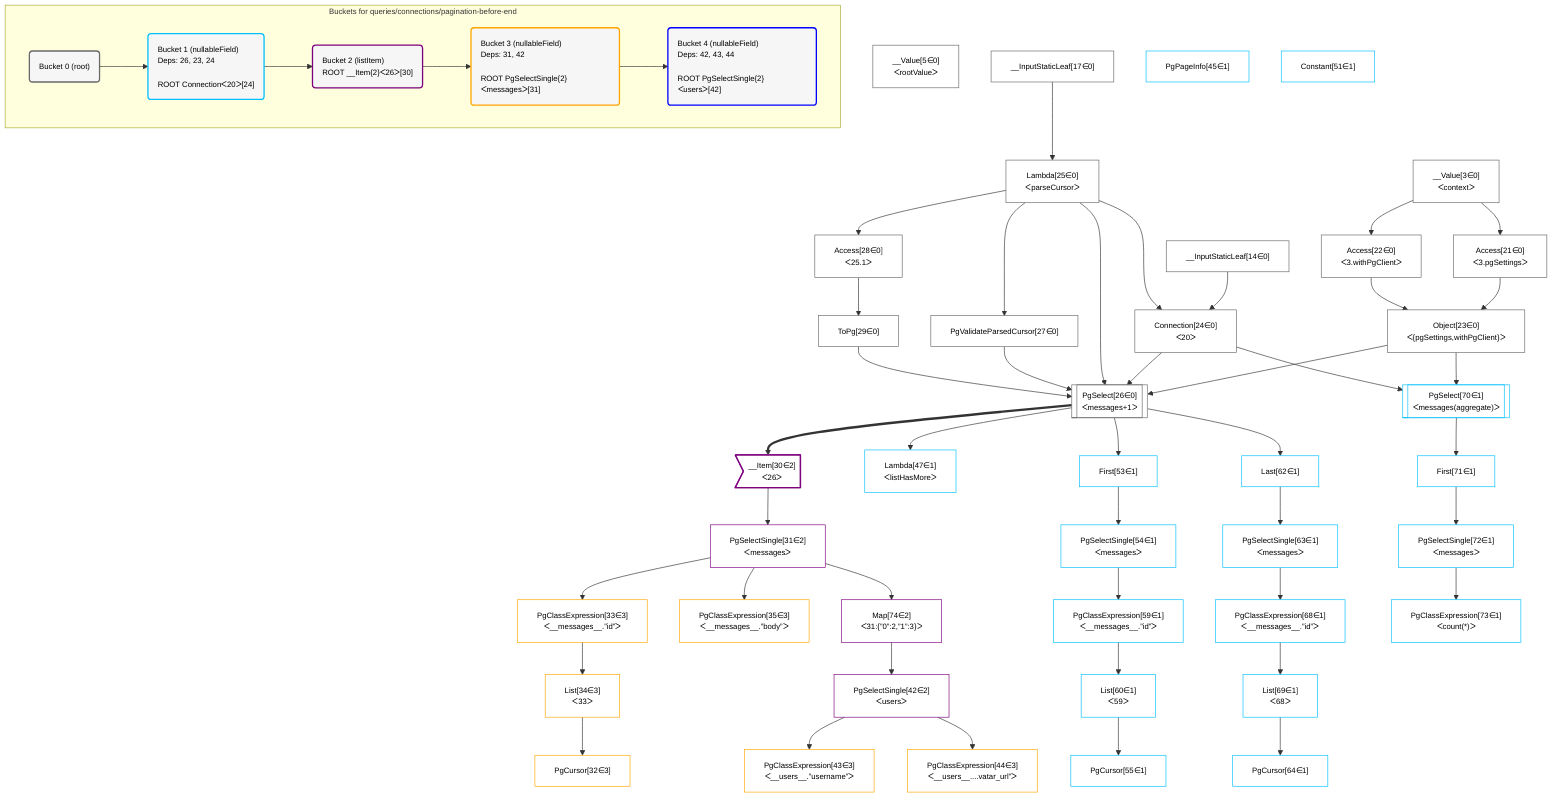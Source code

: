 %%{init: {'themeVariables': { 'fontSize': '12px'}}}%%
graph TD
    classDef path fill:#eee,stroke:#000,color:#000
    classDef plan fill:#fff,stroke-width:1px,color:#000
    classDef itemplan fill:#fff,stroke-width:2px,color:#000
    classDef sideeffectplan fill:#f00,stroke-width:2px,color:#000
    classDef bucket fill:#f6f6f6,color:#000,stroke-width:2px,text-align:left


    %% define steps
    __Value3["__Value[3∈0]<br />ᐸcontextᐳ"]:::plan
    __Value5["__Value[5∈0]<br />ᐸrootValueᐳ"]:::plan
    __InputStaticLeaf14["__InputStaticLeaf[14∈0]"]:::plan
    __InputStaticLeaf17["__InputStaticLeaf[17∈0]"]:::plan
    Access21["Access[21∈0]<br />ᐸ3.pgSettingsᐳ"]:::plan
    Access22["Access[22∈0]<br />ᐸ3.withPgClientᐳ"]:::plan
    Object23["Object[23∈0]<br />ᐸ{pgSettings,withPgClient}ᐳ"]:::plan
    Lambda25["Lambda[25∈0]<br />ᐸparseCursorᐳ"]:::plan
    Connection24["Connection[24∈0]<br />ᐸ20ᐳ"]:::plan
    PgValidateParsedCursor27["PgValidateParsedCursor[27∈0]"]:::plan
    Access28["Access[28∈0]<br />ᐸ25.1ᐳ"]:::plan
    ToPg29["ToPg[29∈0]"]:::plan
    PgSelect26[["PgSelect[26∈0]<br />ᐸmessages+1ᐳ"]]:::plan
    __Item30>"__Item[30∈2]<br />ᐸ26ᐳ"]:::itemplan
    PgSelectSingle31["PgSelectSingle[31∈2]<br />ᐸmessagesᐳ"]:::plan
    PgClassExpression33["PgClassExpression[33∈3]<br />ᐸ__messages__.”id”ᐳ"]:::plan
    List34["List[34∈3]<br />ᐸ33ᐳ"]:::plan
    PgCursor32["PgCursor[32∈3]"]:::plan
    PgClassExpression35["PgClassExpression[35∈3]<br />ᐸ__messages__.”body”ᐳ"]:::plan
    Map74["Map[74∈2]<br />ᐸ31:{”0”:2,”1”:3}ᐳ"]:::plan
    PgSelectSingle42["PgSelectSingle[42∈2]<br />ᐸusersᐳ"]:::plan
    PgClassExpression43["PgClassExpression[43∈3]<br />ᐸ__users__.”username”ᐳ"]:::plan
    PgClassExpression44["PgClassExpression[44∈3]<br />ᐸ__users__....vatar_url”ᐳ"]:::plan
    PgPageInfo45["PgPageInfo[45∈1]"]:::plan
    Lambda47["Lambda[47∈1]<br />ᐸlistHasMoreᐳ"]:::plan
    Constant51["Constant[51∈1]"]:::plan
    First53["First[53∈1]"]:::plan
    PgSelectSingle54["PgSelectSingle[54∈1]<br />ᐸmessagesᐳ"]:::plan
    PgClassExpression59["PgClassExpression[59∈1]<br />ᐸ__messages__.”id”ᐳ"]:::plan
    List60["List[60∈1]<br />ᐸ59ᐳ"]:::plan
    PgCursor55["PgCursor[55∈1]"]:::plan
    Last62["Last[62∈1]"]:::plan
    PgSelectSingle63["PgSelectSingle[63∈1]<br />ᐸmessagesᐳ"]:::plan
    PgClassExpression68["PgClassExpression[68∈1]<br />ᐸ__messages__.”id”ᐳ"]:::plan
    List69["List[69∈1]<br />ᐸ68ᐳ"]:::plan
    PgCursor64["PgCursor[64∈1]"]:::plan
    PgSelect70[["PgSelect[70∈1]<br />ᐸmessages(aggregate)ᐳ"]]:::plan
    First71["First[71∈1]"]:::plan
    PgSelectSingle72["PgSelectSingle[72∈1]<br />ᐸmessagesᐳ"]:::plan
    PgClassExpression73["PgClassExpression[73∈1]<br />ᐸcount(*)ᐳ"]:::plan

    %% plan dependencies
    __Value3 --> Access21
    __Value3 --> Access22
    Access21 & Access22 --> Object23
    __InputStaticLeaf17 --> Lambda25
    __InputStaticLeaf14 & Lambda25 --> Connection24
    Lambda25 --> PgValidateParsedCursor27
    Lambda25 --> Access28
    Access28 --> ToPg29
    Object23 & Connection24 & Lambda25 & PgValidateParsedCursor27 & ToPg29 --> PgSelect26
    PgSelect26 ==> __Item30
    __Item30 --> PgSelectSingle31
    PgSelectSingle31 --> PgClassExpression33
    PgClassExpression33 --> List34
    List34 --> PgCursor32
    PgSelectSingle31 --> PgClassExpression35
    PgSelectSingle31 --> Map74
    Map74 --> PgSelectSingle42
    PgSelectSingle42 --> PgClassExpression43
    PgSelectSingle42 --> PgClassExpression44
    PgSelect26 --> Lambda47
    PgSelect26 --> First53
    First53 --> PgSelectSingle54
    PgSelectSingle54 --> PgClassExpression59
    PgClassExpression59 --> List60
    List60 --> PgCursor55
    PgSelect26 --> Last62
    Last62 --> PgSelectSingle63
    PgSelectSingle63 --> PgClassExpression68
    PgClassExpression68 --> List69
    List69 --> PgCursor64
    Object23 & Connection24 --> PgSelect70
    PgSelect70 --> First71
    First71 --> PgSelectSingle72
    PgSelectSingle72 --> PgClassExpression73

    subgraph "Buckets for queries/connections/pagination-before-end"
    Bucket0("Bucket 0 (root)"):::bucket
    classDef bucket0 stroke:#696969
    class Bucket0,__Value3,__Value5,__InputStaticLeaf14,__InputStaticLeaf17,Access21,Access22,Object23,Connection24,Lambda25,PgSelect26,PgValidateParsedCursor27,Access28,ToPg29 bucket0
    Bucket1("Bucket 1 (nullableField)<br />Deps: 26, 23, 24<br /><br />ROOT Connectionᐸ20ᐳ[24]"):::bucket
    classDef bucket1 stroke:#00bfff
    class Bucket1,PgPageInfo45,Lambda47,Constant51,First53,PgSelectSingle54,PgCursor55,PgClassExpression59,List60,Last62,PgSelectSingle63,PgCursor64,PgClassExpression68,List69,PgSelect70,First71,PgSelectSingle72,PgClassExpression73 bucket1
    Bucket2("Bucket 2 (listItem)<br />ROOT __Item{2}ᐸ26ᐳ[30]"):::bucket
    classDef bucket2 stroke:#7f007f
    class Bucket2,__Item30,PgSelectSingle31,PgSelectSingle42,Map74 bucket2
    Bucket3("Bucket 3 (nullableField)<br />Deps: 31, 42<br /><br />ROOT PgSelectSingle{2}ᐸmessagesᐳ[31]"):::bucket
    classDef bucket3 stroke:#ffa500
    class Bucket3,PgCursor32,PgClassExpression33,List34,PgClassExpression35,PgClassExpression43,PgClassExpression44 bucket3
    Bucket4("Bucket 4 (nullableField)<br />Deps: 42, 43, 44<br /><br />ROOT PgSelectSingle{2}ᐸusersᐳ[42]"):::bucket
    classDef bucket4 stroke:#0000ff
    class Bucket4 bucket4
    Bucket0 --> Bucket1
    Bucket1 --> Bucket2
    Bucket2 --> Bucket3
    Bucket3 --> Bucket4
    end